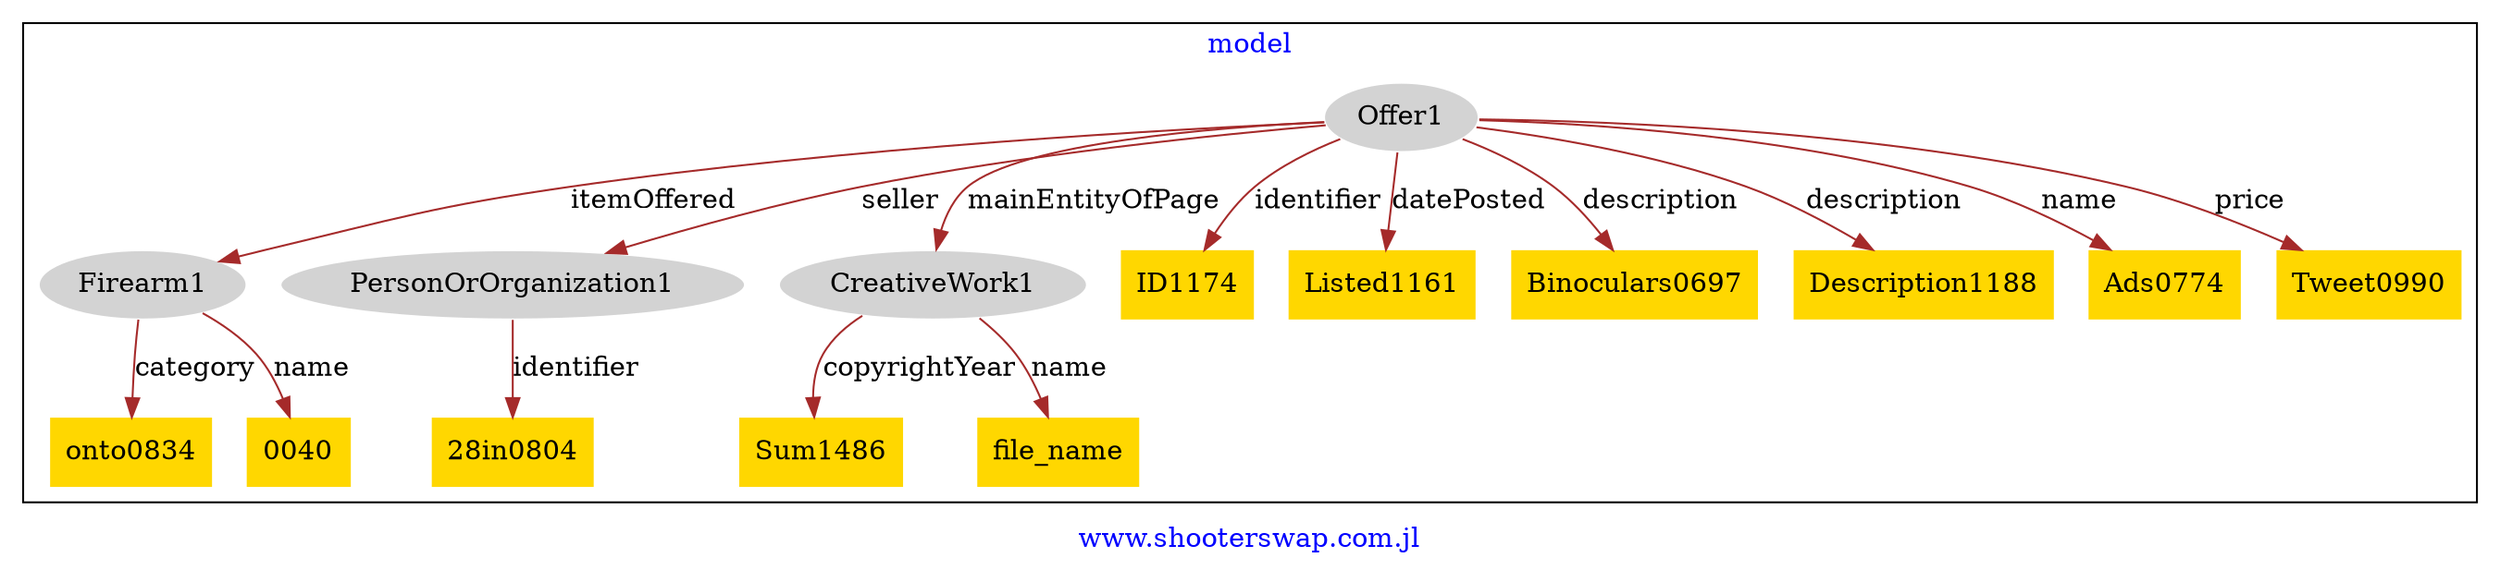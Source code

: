 digraph n0 {
fontcolor="blue"
remincross="true"
label="www.shooterswap.com.jl"
subgraph cluster {
label="model"
n2[style="filled",color="white",fillcolor="lightgray",label="Firearm1"];
n3[shape="plaintext",style="filled",fillcolor="gold",label="onto0834"];
n4[shape="plaintext",style="filled",fillcolor="gold",label="0040"];
n5[style="filled",color="white",fillcolor="lightgray",label="PersonOrOrganization1"];
n6[shape="plaintext",style="filled",fillcolor="gold",label="28in0804"];
n7[style="filled",color="white",fillcolor="lightgray",label="CreativeWork1"];
n8[shape="plaintext",style="filled",fillcolor="gold",label="Sum1486"];
n9[shape="plaintext",style="filled",fillcolor="gold",label="file_name"];
n10[style="filled",color="white",fillcolor="lightgray",label="Offer1"];
n11[shape="plaintext",style="filled",fillcolor="gold",label="ID1174"];
n12[shape="plaintext",style="filled",fillcolor="gold",label="Listed1161"];
n13[shape="plaintext",style="filled",fillcolor="gold",label="Binoculars0697"];
n14[shape="plaintext",style="filled",fillcolor="gold",label="Description1188"];
n15[shape="plaintext",style="filled",fillcolor="gold",label="Ads0774"];
n16[shape="plaintext",style="filled",fillcolor="gold",label="Tweet0990"];
}
n2 -> n3[color="brown",fontcolor="black",label="category"]
n2 -> n4[color="brown",fontcolor="black",label="name"]
n5 -> n6[color="brown",fontcolor="black",label="identifier"]
n7 -> n8[color="brown",fontcolor="black",label="copyrightYear"]
n7 -> n9[color="brown",fontcolor="black",label="name"]
n10 -> n11[color="brown",fontcolor="black",label="identifier"]
n10 -> n12[color="brown",fontcolor="black",label="datePosted"]
n10 -> n13[color="brown",fontcolor="black",label="description"]
n10 -> n14[color="brown",fontcolor="black",label="description"]
n10 -> n2[color="brown",fontcolor="black",label="itemOffered"]
n10 -> n7[color="brown",fontcolor="black",label="mainEntityOfPage"]
n10 -> n15[color="brown",fontcolor="black",label="name"]
n10 -> n16[color="brown",fontcolor="black",label="price"]
n10 -> n5[color="brown",fontcolor="black",label="seller"]
}
